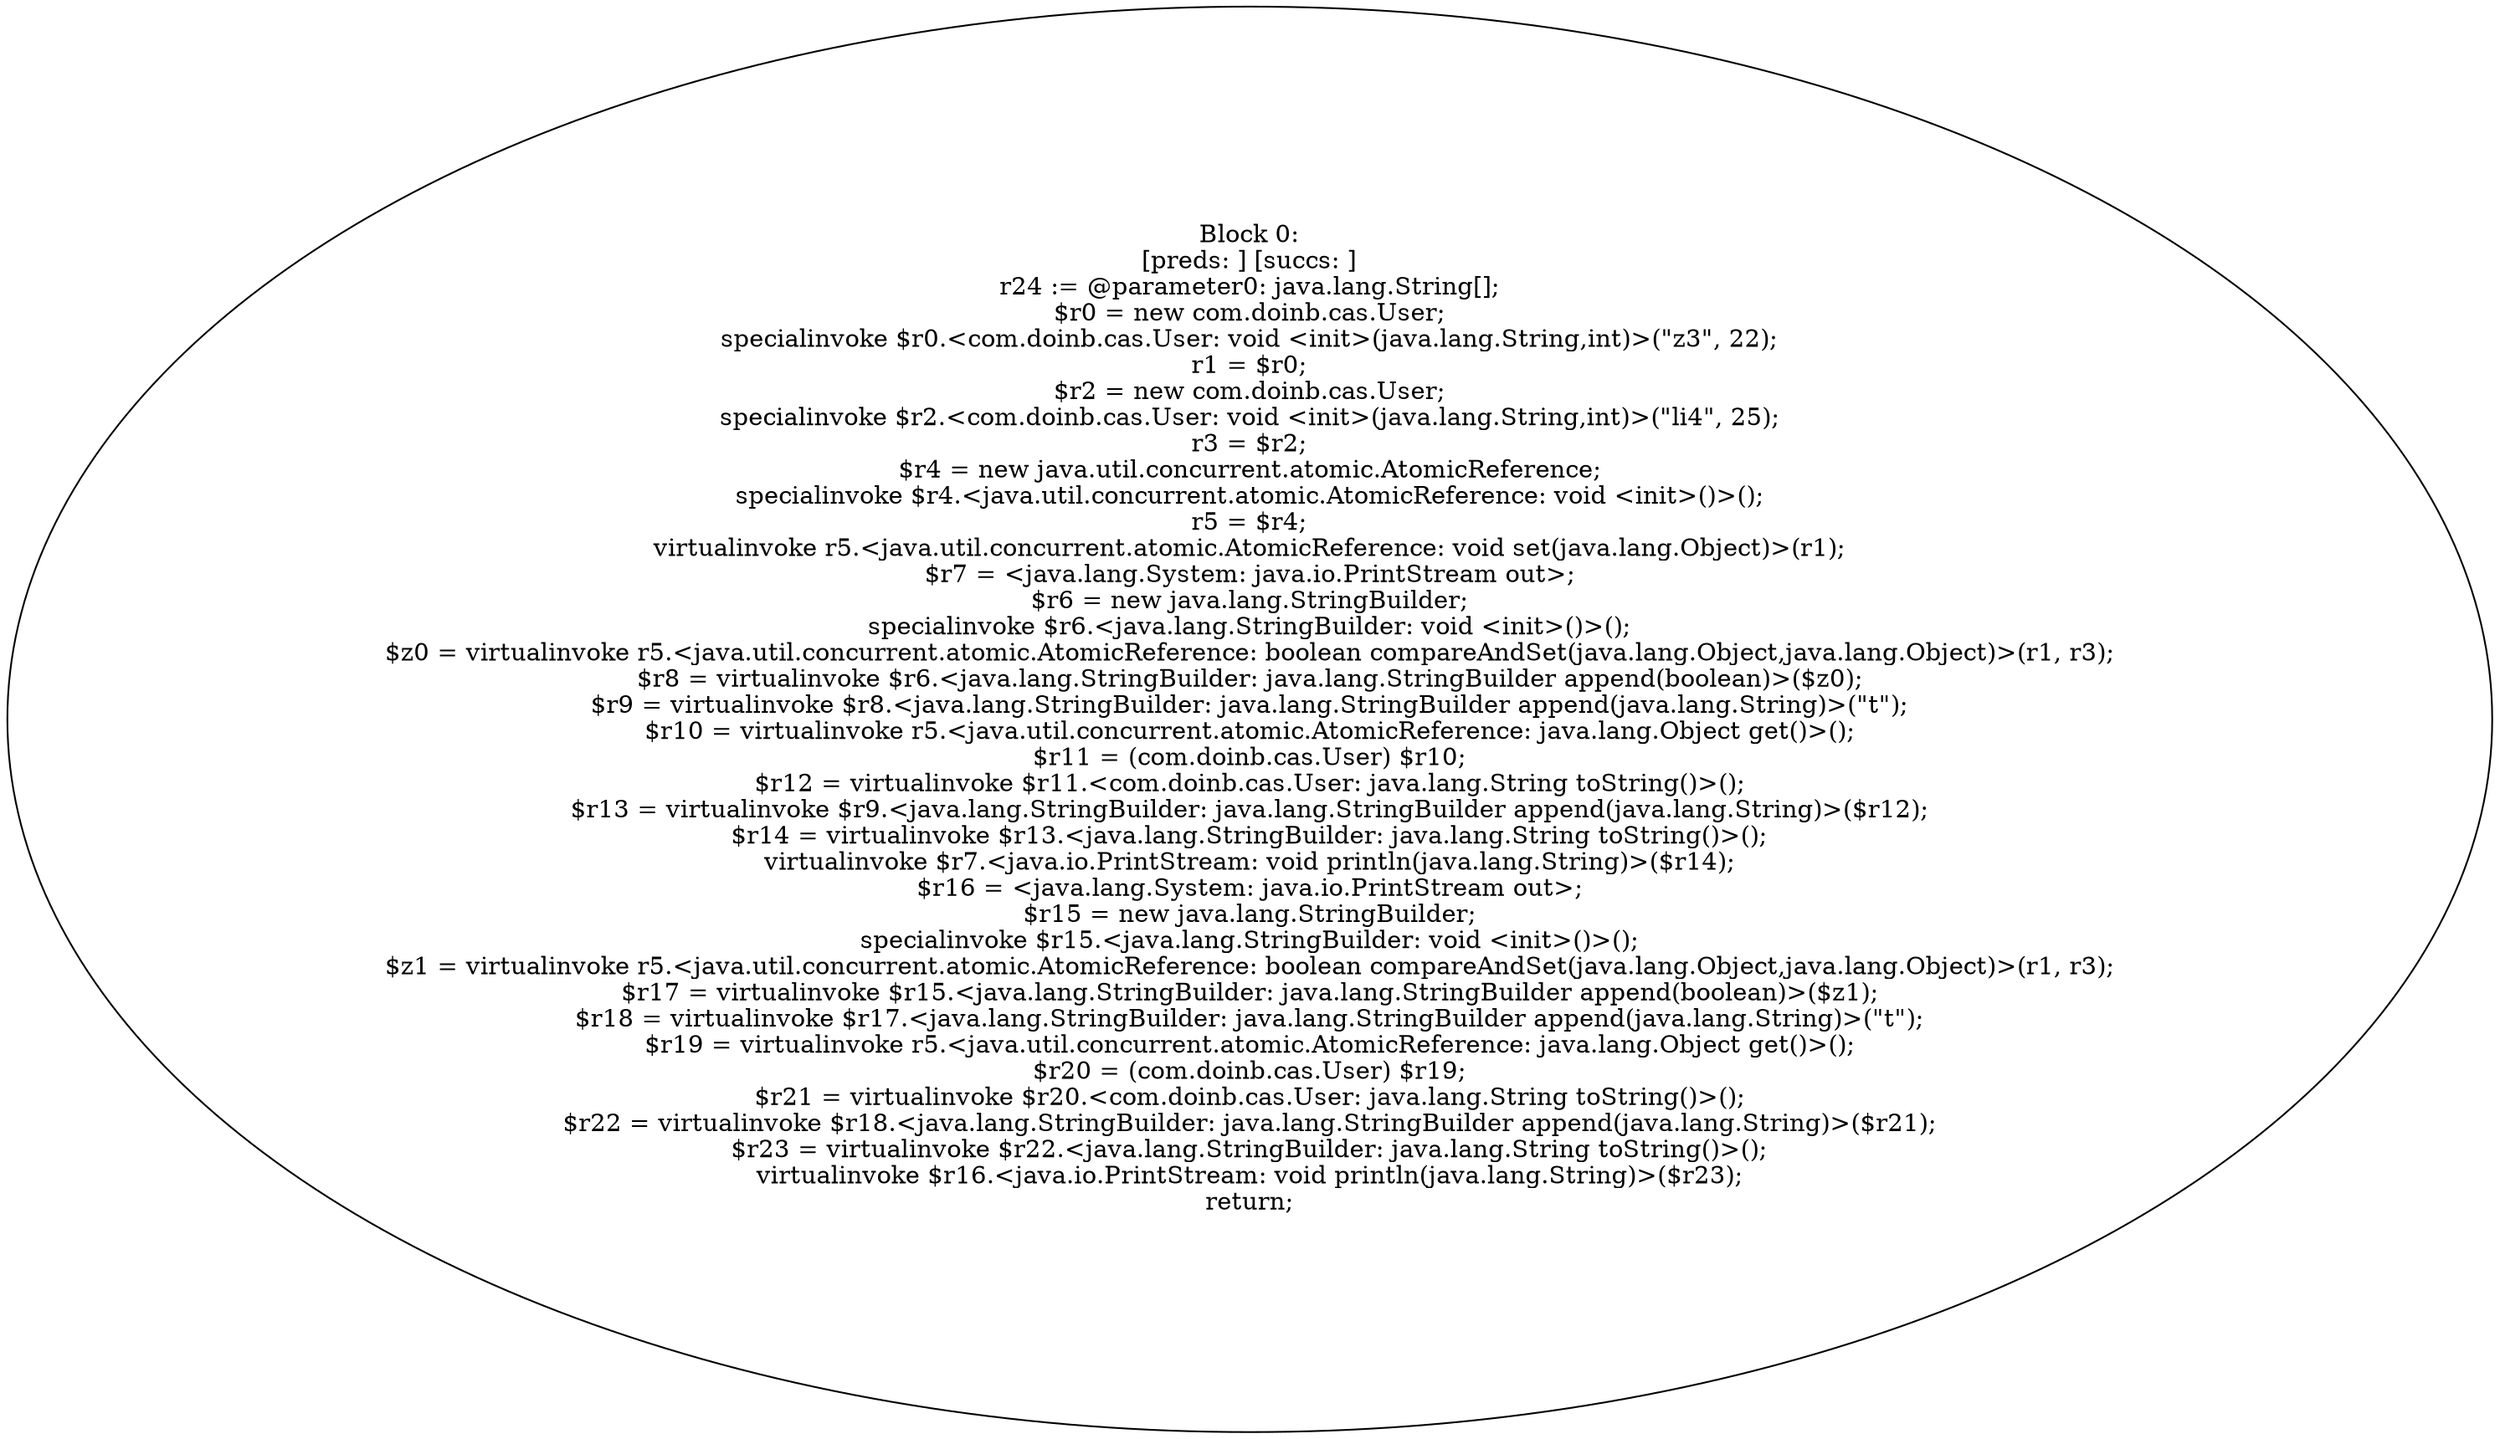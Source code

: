 digraph "unitGraph" {
    "Block 0:
[preds: ] [succs: ]
r24 := @parameter0: java.lang.String[];
$r0 = new com.doinb.cas.User;
specialinvoke $r0.<com.doinb.cas.User: void <init>(java.lang.String,int)>(\"z3\", 22);
r1 = $r0;
$r2 = new com.doinb.cas.User;
specialinvoke $r2.<com.doinb.cas.User: void <init>(java.lang.String,int)>(\"li4\", 25);
r3 = $r2;
$r4 = new java.util.concurrent.atomic.AtomicReference;
specialinvoke $r4.<java.util.concurrent.atomic.AtomicReference: void <init>()>();
r5 = $r4;
virtualinvoke r5.<java.util.concurrent.atomic.AtomicReference: void set(java.lang.Object)>(r1);
$r7 = <java.lang.System: java.io.PrintStream out>;
$r6 = new java.lang.StringBuilder;
specialinvoke $r6.<java.lang.StringBuilder: void <init>()>();
$z0 = virtualinvoke r5.<java.util.concurrent.atomic.AtomicReference: boolean compareAndSet(java.lang.Object,java.lang.Object)>(r1, r3);
$r8 = virtualinvoke $r6.<java.lang.StringBuilder: java.lang.StringBuilder append(boolean)>($z0);
$r9 = virtualinvoke $r8.<java.lang.StringBuilder: java.lang.StringBuilder append(java.lang.String)>(\"\t\");
$r10 = virtualinvoke r5.<java.util.concurrent.atomic.AtomicReference: java.lang.Object get()>();
$r11 = (com.doinb.cas.User) $r10;
$r12 = virtualinvoke $r11.<com.doinb.cas.User: java.lang.String toString()>();
$r13 = virtualinvoke $r9.<java.lang.StringBuilder: java.lang.StringBuilder append(java.lang.String)>($r12);
$r14 = virtualinvoke $r13.<java.lang.StringBuilder: java.lang.String toString()>();
virtualinvoke $r7.<java.io.PrintStream: void println(java.lang.String)>($r14);
$r16 = <java.lang.System: java.io.PrintStream out>;
$r15 = new java.lang.StringBuilder;
specialinvoke $r15.<java.lang.StringBuilder: void <init>()>();
$z1 = virtualinvoke r5.<java.util.concurrent.atomic.AtomicReference: boolean compareAndSet(java.lang.Object,java.lang.Object)>(r1, r3);
$r17 = virtualinvoke $r15.<java.lang.StringBuilder: java.lang.StringBuilder append(boolean)>($z1);
$r18 = virtualinvoke $r17.<java.lang.StringBuilder: java.lang.StringBuilder append(java.lang.String)>(\"\t\");
$r19 = virtualinvoke r5.<java.util.concurrent.atomic.AtomicReference: java.lang.Object get()>();
$r20 = (com.doinb.cas.User) $r19;
$r21 = virtualinvoke $r20.<com.doinb.cas.User: java.lang.String toString()>();
$r22 = virtualinvoke $r18.<java.lang.StringBuilder: java.lang.StringBuilder append(java.lang.String)>($r21);
$r23 = virtualinvoke $r22.<java.lang.StringBuilder: java.lang.String toString()>();
virtualinvoke $r16.<java.io.PrintStream: void println(java.lang.String)>($r23);
return;
"
}
